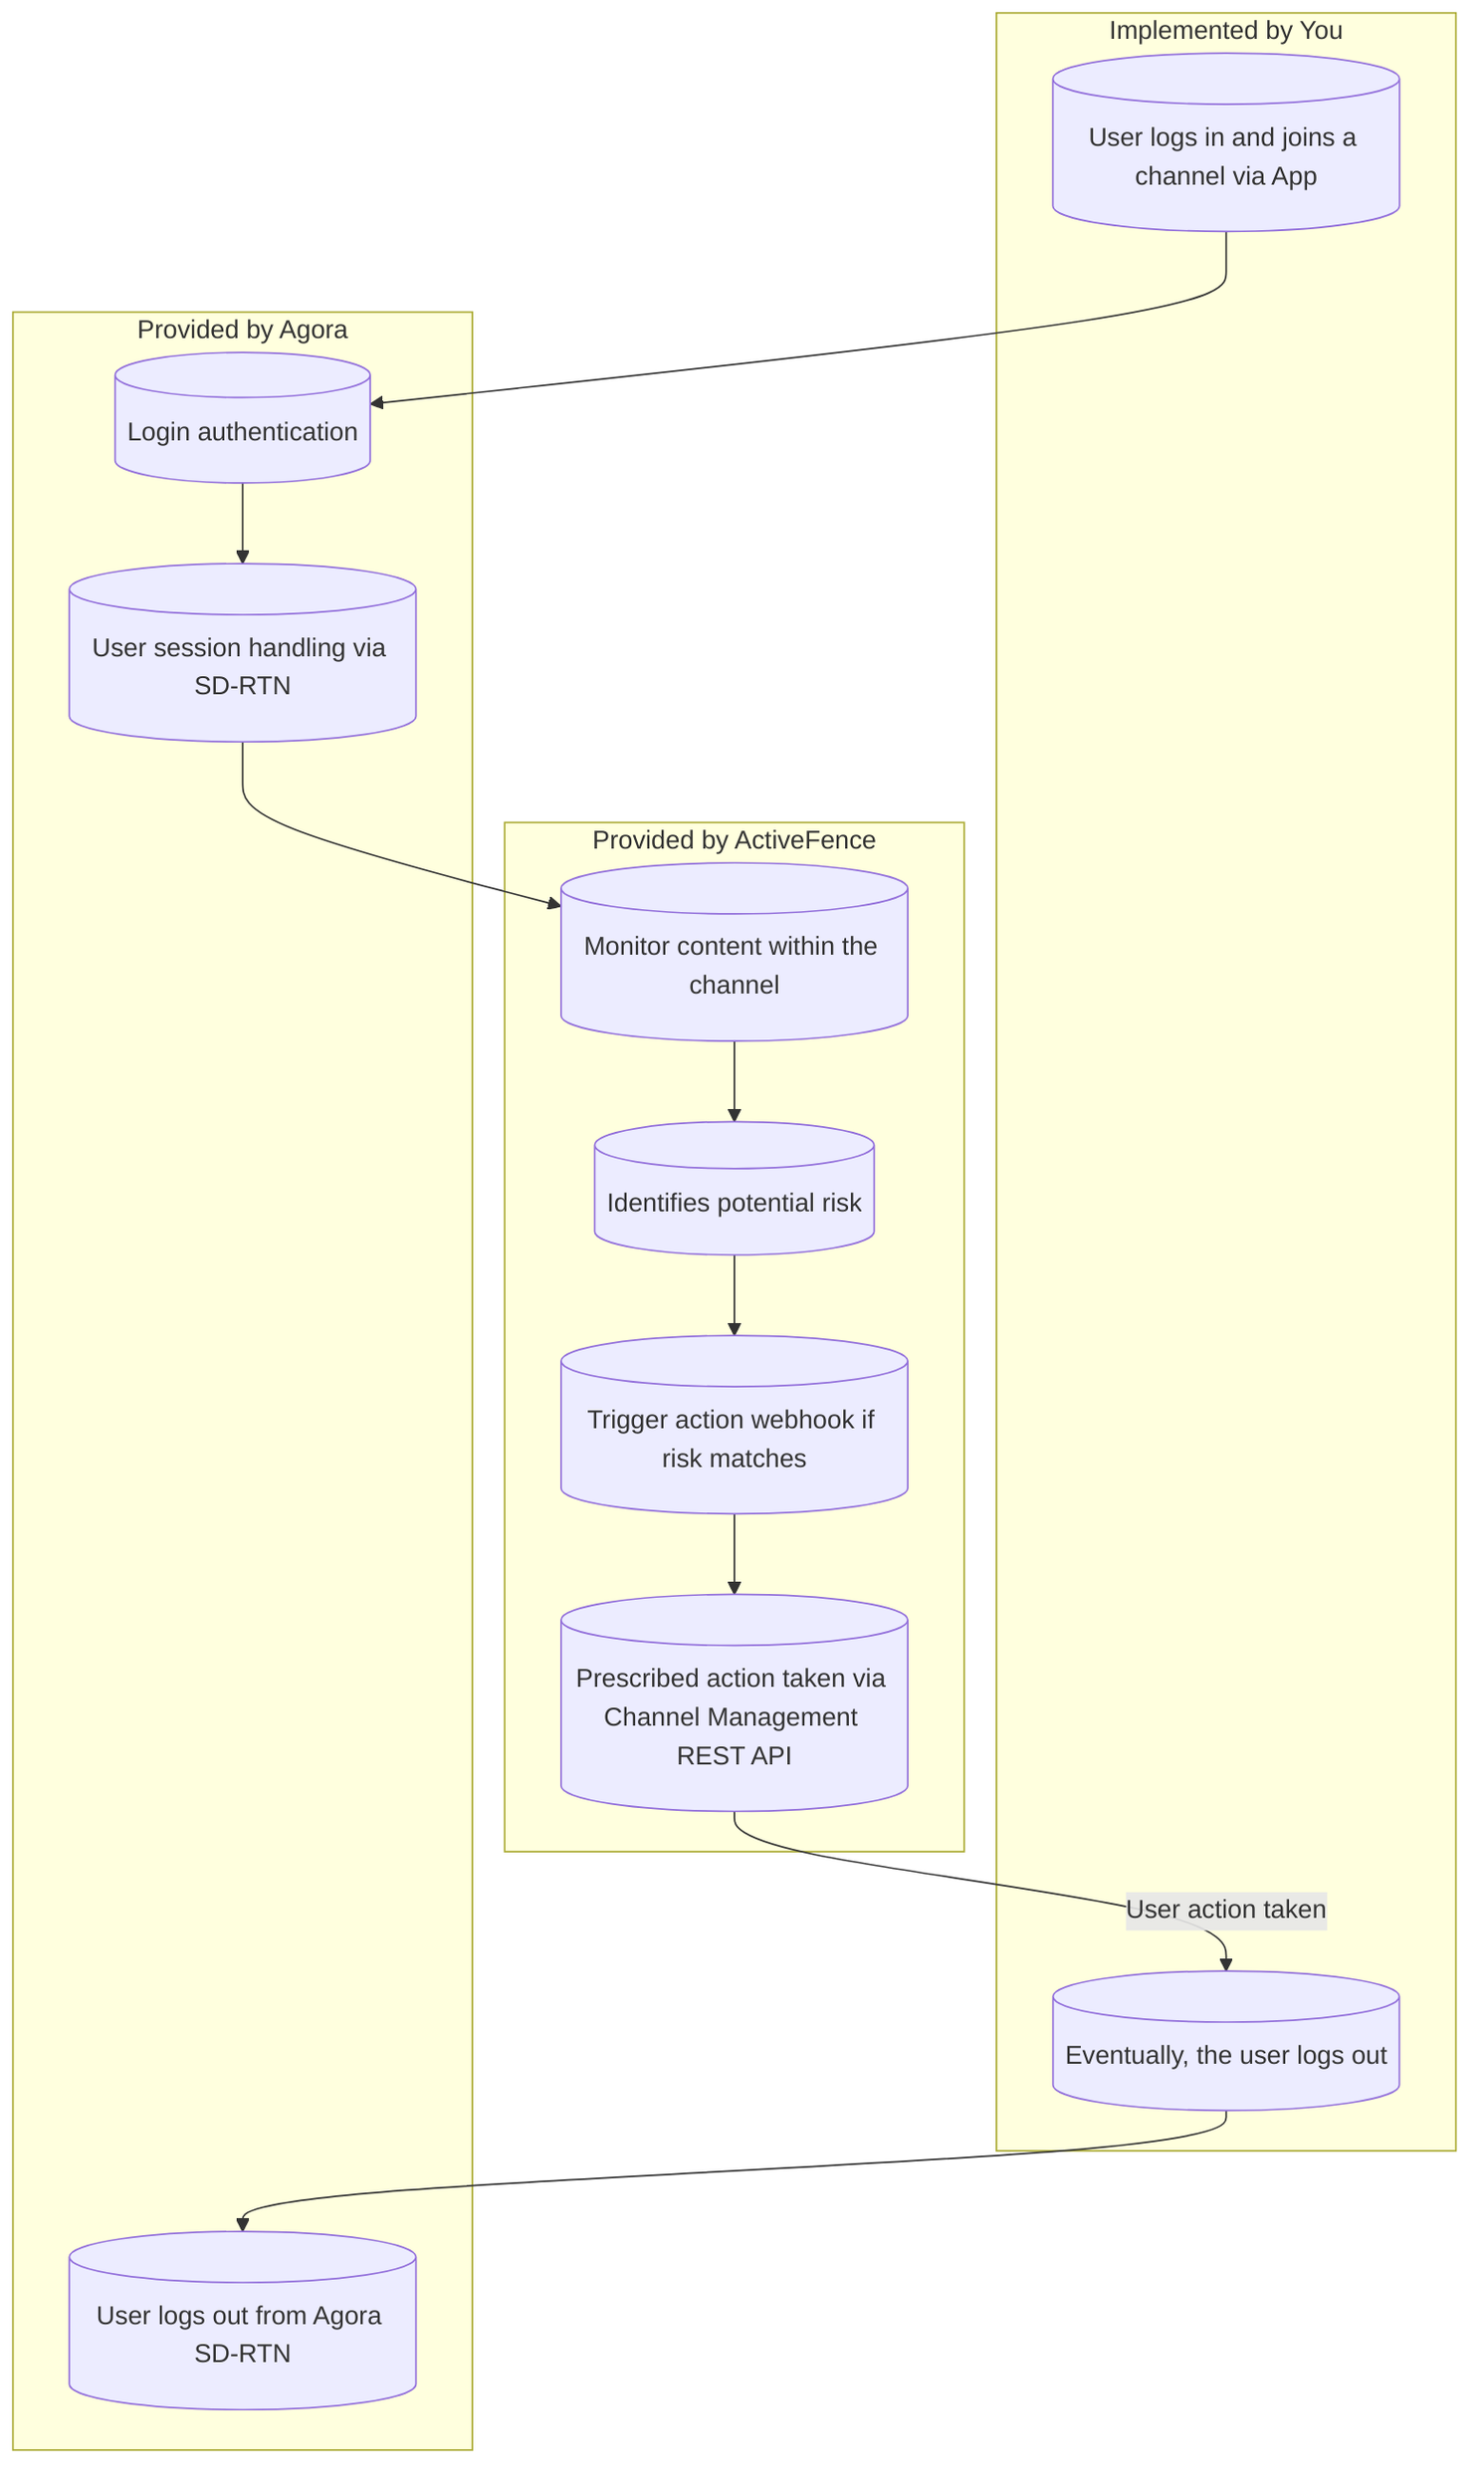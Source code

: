 flowchart TB
    subgraph you ["Implemented by You"]
        A1[("User logs in and joins a channel via App")]
        A5[("Eventually, the user logs out")]
    end

    subgraph agora ["Provided by Agora"]
        B1[("Login authentication")]
        B2[("User session handling via SD-RTN")]
        B3[("User logs out from Agora SD-RTN")]
    end

    subgraph activeFence ["Provided by ActiveFence"]
        C1[("Monitor content within the channel")]
        C2[("Identifies potential risk")]
        C3[("Trigger action webhook if risk matches")]
        C4[("Prescribed action taken via Channel Management REST API")]
    end

    A1 --> B1
    B1 --> B2
    B2 --> C1
    C1 --> C2
    C2 --> C3
    C3 --> C4
    C4 -- "User action taken" --> A5
    A5 --> B3